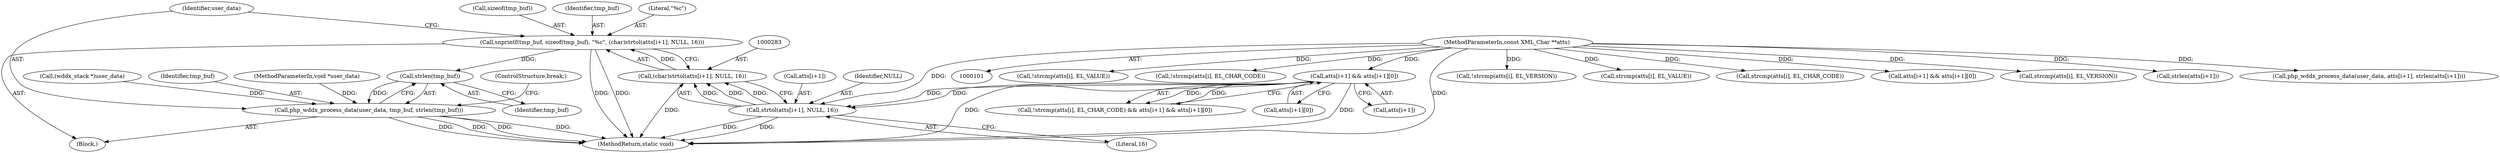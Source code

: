 digraph "0_php_2aae60461c2ff7b7fbcdd194c789ac841d0747d7@API" {
"1000277" [label="(Call,snprintf(tmp_buf, sizeof(tmp_buf), \"%c\", (char)strtol(atts[i+1], NULL, 16)))"];
"1000282" [label="(Call,(char)strtol(atts[i+1], NULL, 16))"];
"1000284" [label="(Call,strtol(atts[i+1], NULL, 16))"];
"1000262" [label="(Call,atts[i+1] && atts[i+1][0])"];
"1000104" [label="(MethodParameterIn,const XML_Char **atts)"];
"1000295" [label="(Call,strlen(tmp_buf))"];
"1000292" [label="(Call,php_wddx_process_data(user_data, tmp_buf, strlen(tmp_buf)))"];
"1000285" [label="(Call,atts[i+1])"];
"1000361" [label="(Call,!strcmp(atts[i], EL_VALUE))"];
"1000268" [label="(Call,atts[i+1][0])"];
"1000277" [label="(Call,snprintf(tmp_buf, sizeof(tmp_buf), \"%c\", (char)strtol(atts[i+1], NULL, 16)))"];
"1000279" [label="(Call,sizeof(tmp_buf))"];
"1000102" [label="(MethodParameterIn,void *user_data)"];
"1000291" [label="(Literal,16)"];
"1000278" [label="(Identifier,tmp_buf)"];
"1000295" [label="(Call,strlen(tmp_buf))"];
"1000297" [label="(ControlStructure,break;)"];
"1000110" [label="(Call,(wddx_stack *)user_data)"];
"1000275" [label="(Block,)"];
"1000256" [label="(Call,!strcmp(atts[i], EL_CHAR_CODE))"];
"1000293" [label="(Identifier,user_data)"];
"1000284" [label="(Call,strtol(atts[i+1], NULL, 16))"];
"1000133" [label="(Call,!strcmp(atts[i], EL_VERSION))"];
"1000362" [label="(Call,strcmp(atts[i], EL_VALUE))"];
"1000255" [label="(Call,!strcmp(atts[i], EL_CHAR_CODE) && atts[i+1] && atts[i+1][0])"];
"1000262" [label="(Call,atts[i+1] && atts[i+1][0])"];
"1000257" [label="(Call,strcmp(atts[i], EL_CHAR_CODE))"];
"1000281" [label="(Literal,\"%c\")"];
"1000459" [label="(MethodReturn,static void)"];
"1000263" [label="(Call,atts[i+1])"];
"1000367" [label="(Call,atts[i+1] && atts[i+1][0])"];
"1000282" [label="(Call,(char)strtol(atts[i+1], NULL, 16))"];
"1000294" [label="(Identifier,tmp_buf)"];
"1000134" [label="(Call,strcmp(atts[i], EL_VERSION))"];
"1000296" [label="(Identifier,tmp_buf)"];
"1000416" [label="(Call,strlen(atts[i+1]))"];
"1000409" [label="(Call,php_wddx_process_data(user_data, atts[i+1], strlen(atts[i+1])))"];
"1000104" [label="(MethodParameterIn,const XML_Char **atts)"];
"1000292" [label="(Call,php_wddx_process_data(user_data, tmp_buf, strlen(tmp_buf)))"];
"1000290" [label="(Identifier,NULL)"];
"1000277" -> "1000275"  [label="AST: "];
"1000277" -> "1000282"  [label="CFG: "];
"1000278" -> "1000277"  [label="AST: "];
"1000279" -> "1000277"  [label="AST: "];
"1000281" -> "1000277"  [label="AST: "];
"1000282" -> "1000277"  [label="AST: "];
"1000293" -> "1000277"  [label="CFG: "];
"1000277" -> "1000459"  [label="DDG: "];
"1000277" -> "1000459"  [label="DDG: "];
"1000282" -> "1000277"  [label="DDG: "];
"1000277" -> "1000295"  [label="DDG: "];
"1000282" -> "1000284"  [label="CFG: "];
"1000283" -> "1000282"  [label="AST: "];
"1000284" -> "1000282"  [label="AST: "];
"1000282" -> "1000459"  [label="DDG: "];
"1000284" -> "1000282"  [label="DDG: "];
"1000284" -> "1000282"  [label="DDG: "];
"1000284" -> "1000282"  [label="DDG: "];
"1000284" -> "1000291"  [label="CFG: "];
"1000285" -> "1000284"  [label="AST: "];
"1000290" -> "1000284"  [label="AST: "];
"1000291" -> "1000284"  [label="AST: "];
"1000284" -> "1000459"  [label="DDG: "];
"1000284" -> "1000459"  [label="DDG: "];
"1000262" -> "1000284"  [label="DDG: "];
"1000262" -> "1000284"  [label="DDG: "];
"1000104" -> "1000284"  [label="DDG: "];
"1000262" -> "1000255"  [label="AST: "];
"1000262" -> "1000263"  [label="CFG: "];
"1000262" -> "1000268"  [label="CFG: "];
"1000263" -> "1000262"  [label="AST: "];
"1000268" -> "1000262"  [label="AST: "];
"1000255" -> "1000262"  [label="CFG: "];
"1000262" -> "1000459"  [label="DDG: "];
"1000262" -> "1000459"  [label="DDG: "];
"1000262" -> "1000255"  [label="DDG: "];
"1000262" -> "1000255"  [label="DDG: "];
"1000104" -> "1000262"  [label="DDG: "];
"1000104" -> "1000101"  [label="AST: "];
"1000104" -> "1000459"  [label="DDG: "];
"1000104" -> "1000133"  [label="DDG: "];
"1000104" -> "1000134"  [label="DDG: "];
"1000104" -> "1000256"  [label="DDG: "];
"1000104" -> "1000257"  [label="DDG: "];
"1000104" -> "1000361"  [label="DDG: "];
"1000104" -> "1000362"  [label="DDG: "];
"1000104" -> "1000367"  [label="DDG: "];
"1000104" -> "1000409"  [label="DDG: "];
"1000104" -> "1000416"  [label="DDG: "];
"1000295" -> "1000292"  [label="AST: "];
"1000295" -> "1000296"  [label="CFG: "];
"1000296" -> "1000295"  [label="AST: "];
"1000292" -> "1000295"  [label="CFG: "];
"1000295" -> "1000292"  [label="DDG: "];
"1000292" -> "1000275"  [label="AST: "];
"1000293" -> "1000292"  [label="AST: "];
"1000294" -> "1000292"  [label="AST: "];
"1000297" -> "1000292"  [label="CFG: "];
"1000292" -> "1000459"  [label="DDG: "];
"1000292" -> "1000459"  [label="DDG: "];
"1000292" -> "1000459"  [label="DDG: "];
"1000292" -> "1000459"  [label="DDG: "];
"1000110" -> "1000292"  [label="DDG: "];
"1000102" -> "1000292"  [label="DDG: "];
}
